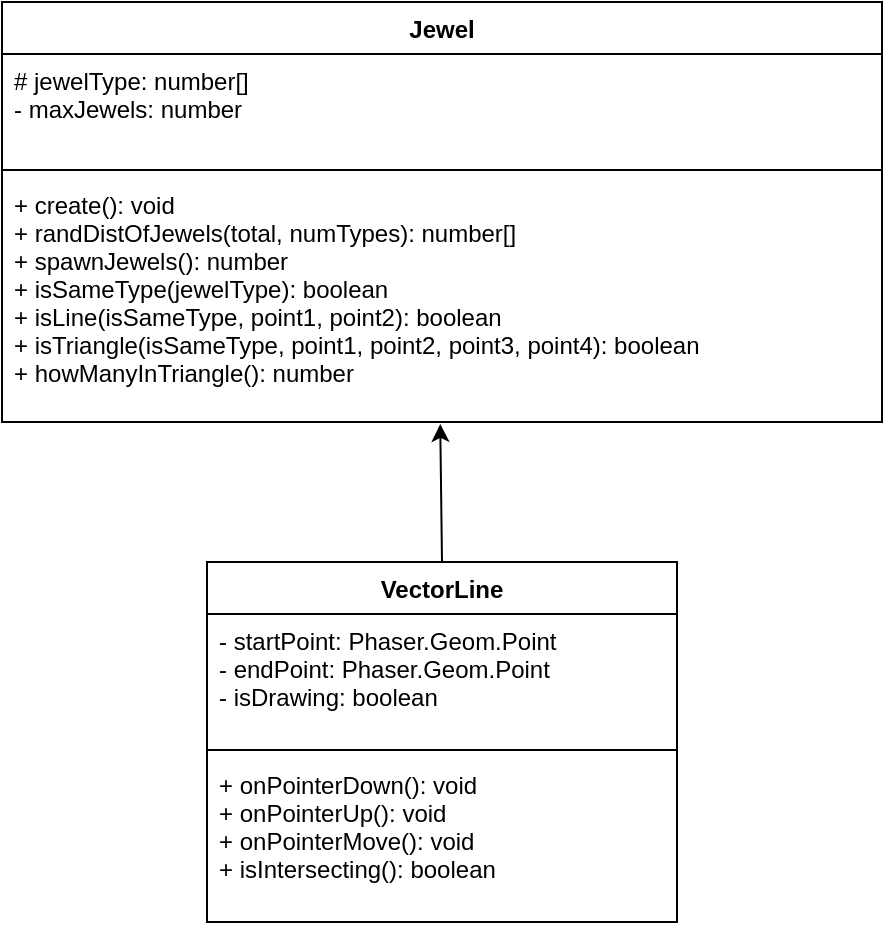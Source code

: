 <mxfile>
    <diagram id="NXBnfjrExlb0rajzBlXz" name="Page-1">
        <mxGraphModel dx="1367" dy="689" grid="1" gridSize="10" guides="1" tooltips="1" connect="1" arrows="1" fold="1" page="1" pageScale="1" pageWidth="827" pageHeight="1169" math="0" shadow="0">
            <root>
                <mxCell id="0"/>
                <mxCell id="1" parent="0"/>
                <mxCell id="2" value="Jewel" style="swimlane;fontStyle=1;align=center;verticalAlign=top;childLayout=stackLayout;horizontal=1;startSize=26;horizontalStack=0;resizeParent=1;resizeParentMax=0;resizeLast=0;collapsible=1;marginBottom=0;" parent="1" vertex="1">
                    <mxGeometry x="17" y="260" width="440" height="210" as="geometry"/>
                </mxCell>
                <mxCell id="3" value="# jewelType: number[]&#10;- maxJewels: number" style="text;strokeColor=none;fillColor=none;align=left;verticalAlign=top;spacingLeft=4;spacingRight=4;overflow=hidden;rotatable=0;points=[[0,0.5],[1,0.5]];portConstraint=eastwest;" parent="2" vertex="1">
                    <mxGeometry y="26" width="440" height="54" as="geometry"/>
                </mxCell>
                <mxCell id="4" value="" style="line;strokeWidth=1;fillColor=none;align=left;verticalAlign=middle;spacingTop=-1;spacingLeft=3;spacingRight=3;rotatable=0;labelPosition=right;points=[];portConstraint=eastwest;strokeColor=inherit;" parent="2" vertex="1">
                    <mxGeometry y="80" width="440" height="8" as="geometry"/>
                </mxCell>
                <mxCell id="5" value="+ create(): void&#10;+ randDistOfJewels(total, numTypes): number[]&#10;+ spawnJewels(): number&#10;+ isSameType(jewelType): boolean&#10;+ isLine(isSameType, point1, point2): boolean&#10;+ isTriangle(isSameType, point1, point2, point3, point4): boolean&#10;+ howManyInTriangle(): number" style="text;strokeColor=none;fillColor=none;align=left;verticalAlign=top;spacingLeft=4;spacingRight=4;overflow=hidden;rotatable=0;points=[[0,0.5],[1,0.5]];portConstraint=eastwest;" parent="2" vertex="1">
                    <mxGeometry y="88" width="440" height="122" as="geometry"/>
                </mxCell>
                <mxCell id="23" style="edgeStyle=none;html=1;exitX=0.5;exitY=0;exitDx=0;exitDy=0;entryX=0.498;entryY=1.008;entryDx=0;entryDy=0;entryPerimeter=0;" parent="1" source="19" target="5" edge="1">
                    <mxGeometry relative="1" as="geometry"/>
                </mxCell>
                <mxCell id="19" value="VectorLine" style="swimlane;fontStyle=1;align=center;verticalAlign=top;childLayout=stackLayout;horizontal=1;startSize=26;horizontalStack=0;resizeParent=1;resizeParentMax=0;resizeLast=0;collapsible=1;marginBottom=0;" parent="1" vertex="1">
                    <mxGeometry x="119.5" y="540" width="235" height="180" as="geometry"/>
                </mxCell>
                <mxCell id="20" value="- startPoint: Phaser.Geom.Point &#10;- endPoint: Phaser.Geom.Point&#10;- isDrawing: boolean" style="text;strokeColor=none;fillColor=none;align=left;verticalAlign=top;spacingLeft=4;spacingRight=4;overflow=hidden;rotatable=0;points=[[0,0.5],[1,0.5]];portConstraint=eastwest;" parent="19" vertex="1">
                    <mxGeometry y="26" width="235" height="64" as="geometry"/>
                </mxCell>
                <mxCell id="21" value="" style="line;strokeWidth=1;fillColor=none;align=left;verticalAlign=middle;spacingTop=-1;spacingLeft=3;spacingRight=3;rotatable=0;labelPosition=right;points=[];portConstraint=eastwest;strokeColor=inherit;" parent="19" vertex="1">
                    <mxGeometry y="90" width="235" height="8" as="geometry"/>
                </mxCell>
                <mxCell id="22" value="+ onPointerDown(): void&#10;+ onPointerUp(): void&#10;+ onPointerMove(): void&#10;+ isIntersecting(): boolean" style="text;strokeColor=none;fillColor=none;align=left;verticalAlign=top;spacingLeft=4;spacingRight=4;overflow=hidden;rotatable=0;points=[[0,0.5],[1,0.5]];portConstraint=eastwest;" parent="19" vertex="1">
                    <mxGeometry y="98" width="235" height="82" as="geometry"/>
                </mxCell>
            </root>
        </mxGraphModel>
    </diagram>
</mxfile>